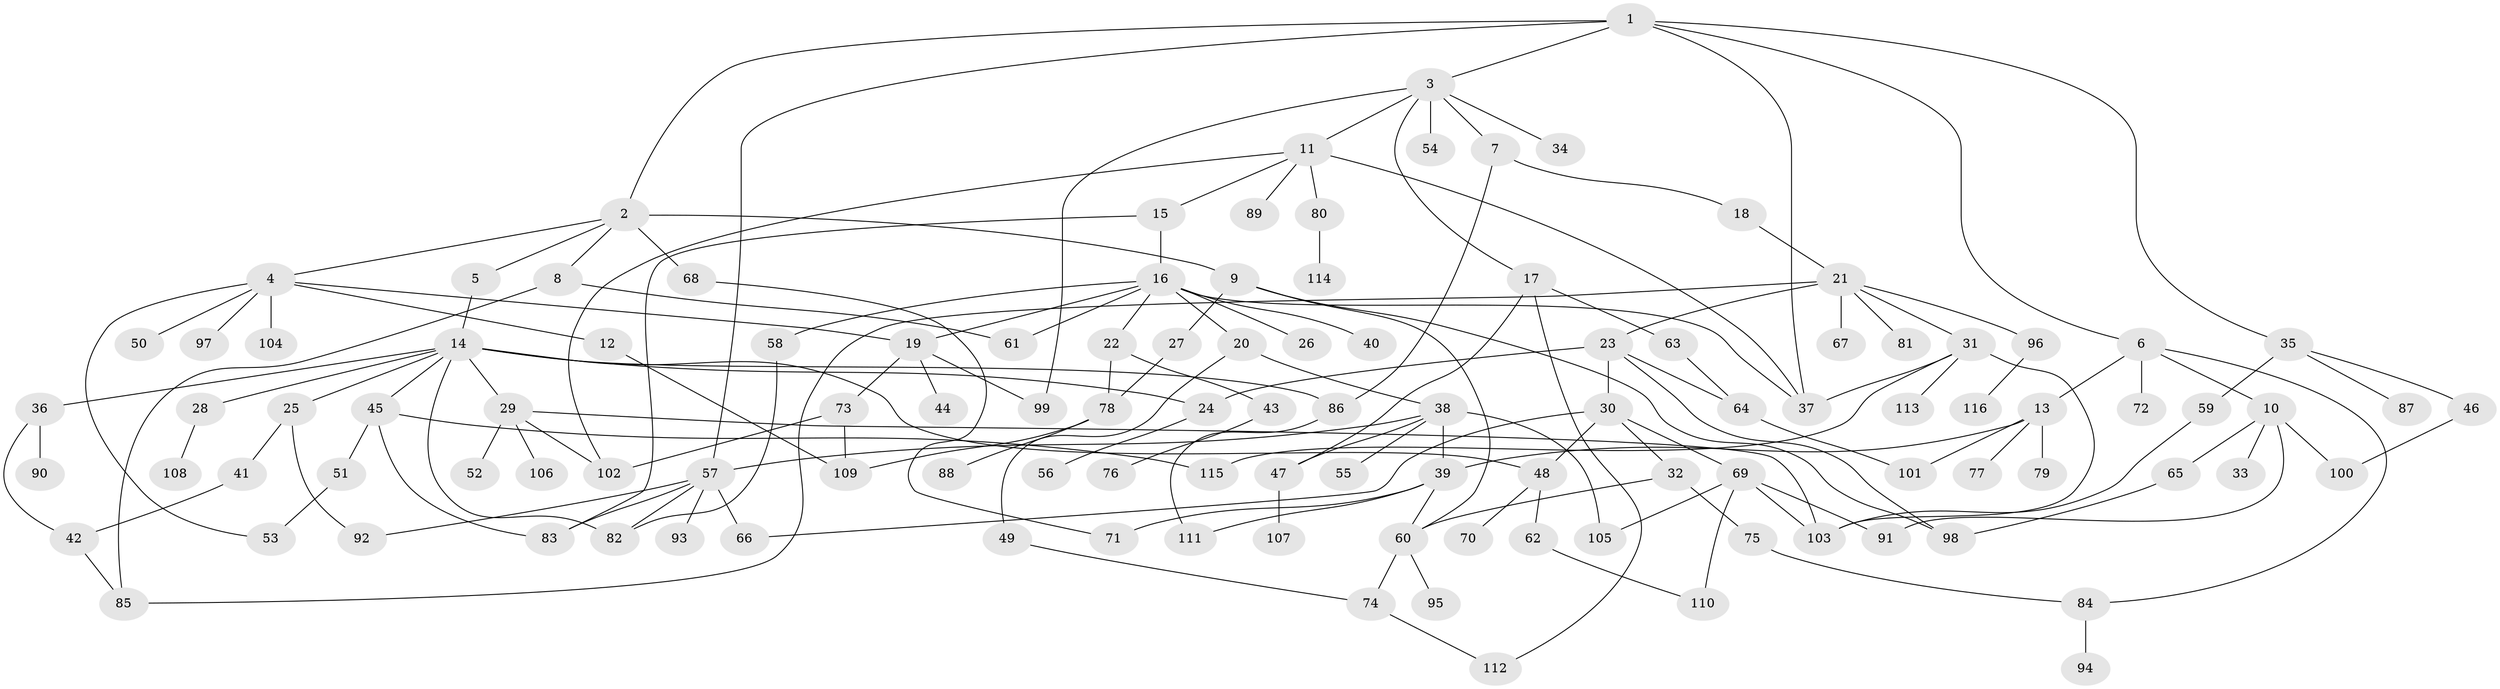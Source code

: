 // coarse degree distribution, {11: 0.012345679012345678, 6: 0.037037037037037035, 5: 0.07407407407407407, 7: 0.024691358024691357, 2: 0.2716049382716049, 3: 0.13580246913580246, 4: 0.09876543209876543, 12: 0.012345679012345678, 10: 0.012345679012345678, 9: 0.012345679012345678, 1: 0.2962962962962963, 13: 0.012345679012345678}
// Generated by graph-tools (version 1.1) at 2025/17/03/04/25 18:17:08]
// undirected, 116 vertices, 161 edges
graph export_dot {
graph [start="1"]
  node [color=gray90,style=filled];
  1;
  2;
  3;
  4;
  5;
  6;
  7;
  8;
  9;
  10;
  11;
  12;
  13;
  14;
  15;
  16;
  17;
  18;
  19;
  20;
  21;
  22;
  23;
  24;
  25;
  26;
  27;
  28;
  29;
  30;
  31;
  32;
  33;
  34;
  35;
  36;
  37;
  38;
  39;
  40;
  41;
  42;
  43;
  44;
  45;
  46;
  47;
  48;
  49;
  50;
  51;
  52;
  53;
  54;
  55;
  56;
  57;
  58;
  59;
  60;
  61;
  62;
  63;
  64;
  65;
  66;
  67;
  68;
  69;
  70;
  71;
  72;
  73;
  74;
  75;
  76;
  77;
  78;
  79;
  80;
  81;
  82;
  83;
  84;
  85;
  86;
  87;
  88;
  89;
  90;
  91;
  92;
  93;
  94;
  95;
  96;
  97;
  98;
  99;
  100;
  101;
  102;
  103;
  104;
  105;
  106;
  107;
  108;
  109;
  110;
  111;
  112;
  113;
  114;
  115;
  116;
  1 -- 2;
  1 -- 3;
  1 -- 6;
  1 -- 35;
  1 -- 57;
  1 -- 37;
  2 -- 4;
  2 -- 5;
  2 -- 8;
  2 -- 9;
  2 -- 68;
  3 -- 7;
  3 -- 11;
  3 -- 17;
  3 -- 34;
  3 -- 54;
  3 -- 99;
  4 -- 12;
  4 -- 19;
  4 -- 50;
  4 -- 97;
  4 -- 104;
  4 -- 53;
  5 -- 14;
  6 -- 10;
  6 -- 13;
  6 -- 72;
  6 -- 84;
  7 -- 18;
  7 -- 86;
  8 -- 61;
  8 -- 85;
  9 -- 27;
  9 -- 98;
  9 -- 60;
  10 -- 33;
  10 -- 65;
  10 -- 100;
  10 -- 91;
  11 -- 15;
  11 -- 37;
  11 -- 80;
  11 -- 89;
  11 -- 102;
  12 -- 109;
  13 -- 39;
  13 -- 77;
  13 -- 79;
  13 -- 101;
  14 -- 25;
  14 -- 28;
  14 -- 29;
  14 -- 36;
  14 -- 45;
  14 -- 82;
  14 -- 24;
  14 -- 86;
  14 -- 48;
  15 -- 16;
  15 -- 83;
  16 -- 20;
  16 -- 22;
  16 -- 26;
  16 -- 40;
  16 -- 58;
  16 -- 61;
  16 -- 19;
  16 -- 37;
  17 -- 47;
  17 -- 63;
  17 -- 112;
  18 -- 21;
  19 -- 44;
  19 -- 73;
  19 -- 99;
  20 -- 38;
  20 -- 49;
  21 -- 23;
  21 -- 31;
  21 -- 67;
  21 -- 81;
  21 -- 85;
  21 -- 96;
  22 -- 43;
  22 -- 78;
  23 -- 24;
  23 -- 30;
  23 -- 64;
  23 -- 98;
  24 -- 56;
  25 -- 41;
  25 -- 92;
  27 -- 78;
  28 -- 108;
  29 -- 52;
  29 -- 102;
  29 -- 106;
  29 -- 103;
  30 -- 32;
  30 -- 48;
  30 -- 66;
  30 -- 69;
  31 -- 103;
  31 -- 113;
  31 -- 37;
  31 -- 115;
  32 -- 60;
  32 -- 75;
  35 -- 46;
  35 -- 59;
  35 -- 87;
  36 -- 90;
  36 -- 42;
  38 -- 55;
  38 -- 57;
  38 -- 105;
  38 -- 39;
  38 -- 47;
  39 -- 111;
  39 -- 60;
  39 -- 71;
  41 -- 42;
  42 -- 85;
  43 -- 76;
  45 -- 51;
  45 -- 115;
  45 -- 83;
  46 -- 100;
  47 -- 107;
  48 -- 62;
  48 -- 70;
  49 -- 74;
  51 -- 53;
  57 -- 83;
  57 -- 93;
  57 -- 92;
  57 -- 82;
  57 -- 66;
  58 -- 82;
  59 -- 103;
  60 -- 95;
  60 -- 74;
  62 -- 110;
  63 -- 64;
  64 -- 101;
  65 -- 98;
  68 -- 71;
  69 -- 91;
  69 -- 105;
  69 -- 110;
  69 -- 103;
  73 -- 109;
  73 -- 102;
  74 -- 112;
  75 -- 84;
  78 -- 88;
  78 -- 109;
  80 -- 114;
  84 -- 94;
  86 -- 111;
  96 -- 116;
}
